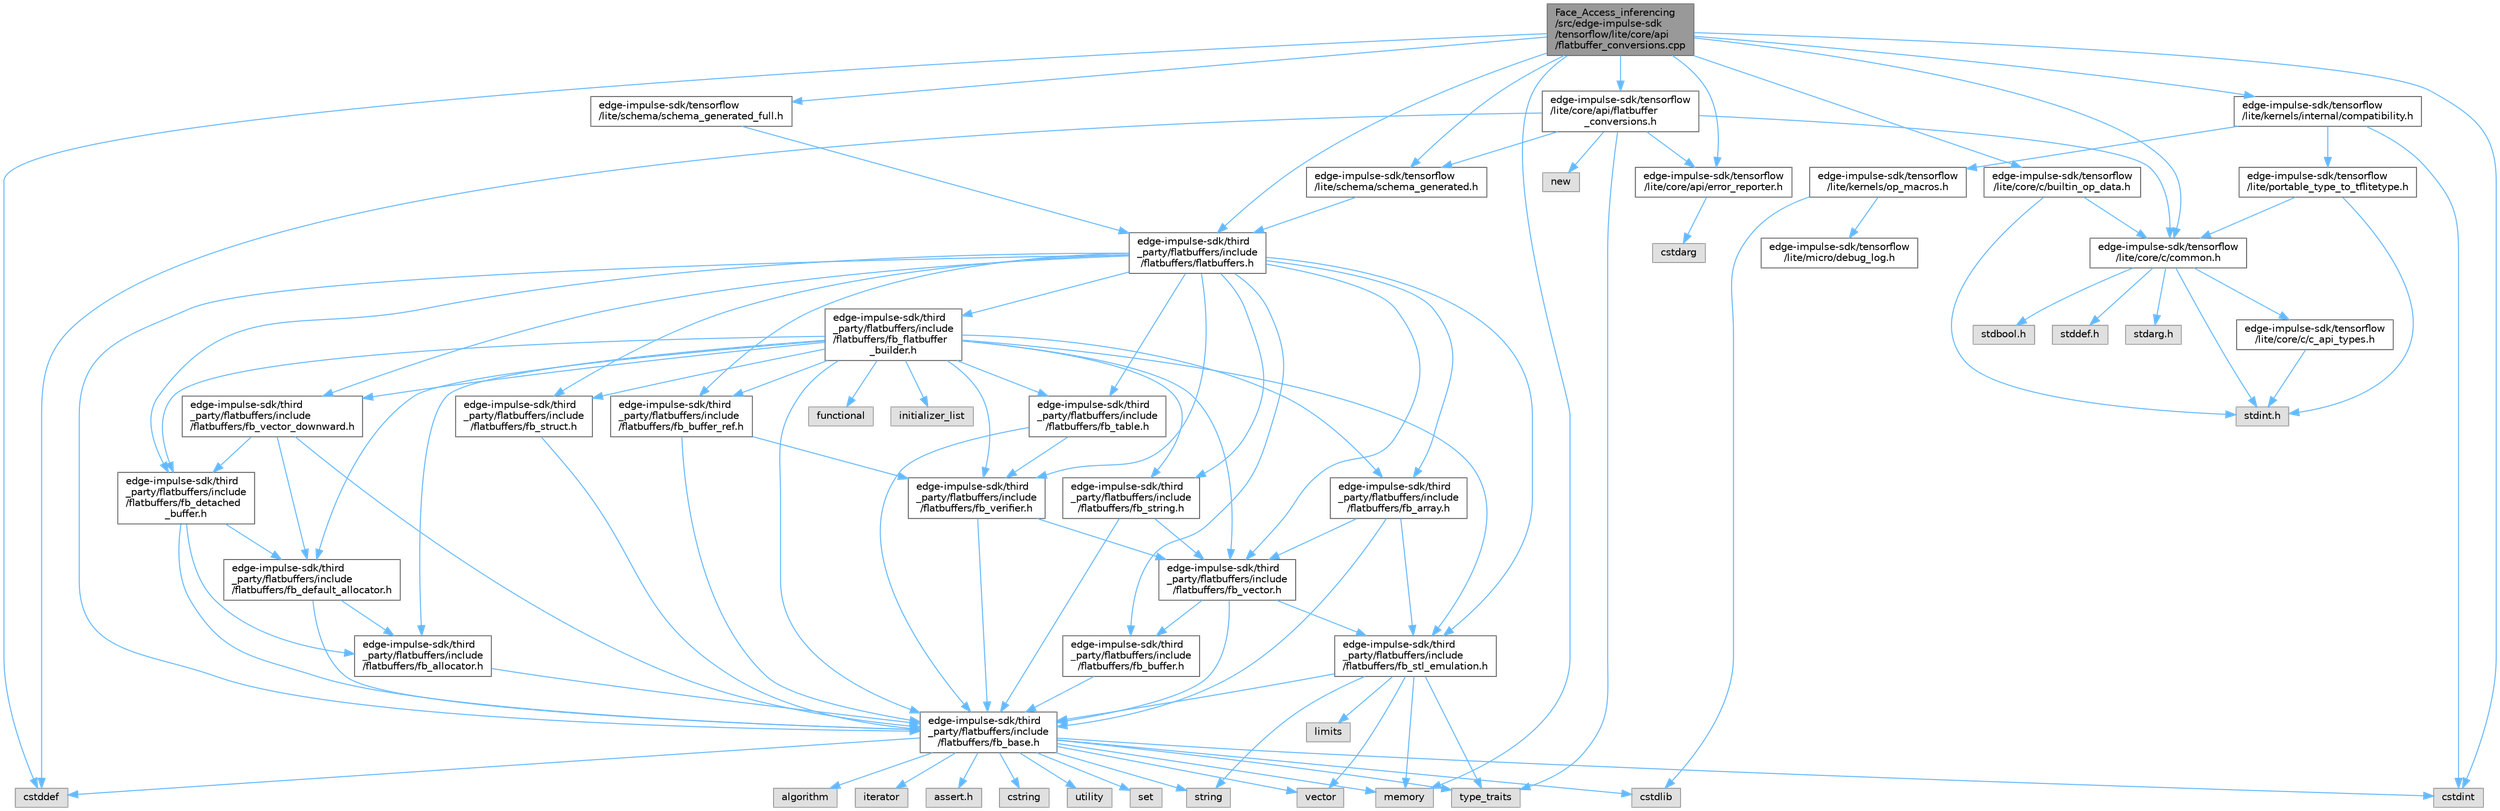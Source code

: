 digraph "Face_Access_inferencing/src/edge-impulse-sdk/tensorflow/lite/core/api/flatbuffer_conversions.cpp"
{
 // LATEX_PDF_SIZE
  bgcolor="transparent";
  edge [fontname=Helvetica,fontsize=10,labelfontname=Helvetica,labelfontsize=10];
  node [fontname=Helvetica,fontsize=10,shape=box,height=0.2,width=0.4];
  Node1 [id="Node000001",label="Face_Access_inferencing\l/src/edge-impulse-sdk\l/tensorflow/lite/core/api\l/flatbuffer_conversions.cpp",height=0.2,width=0.4,color="gray40", fillcolor="grey60", style="filled", fontcolor="black",tooltip=" "];
  Node1 -> Node2 [id="edge108_Node000001_Node000002",color="steelblue1",style="solid",tooltip=" "];
  Node2 [id="Node000002",label="edge-impulse-sdk/tensorflow\l/lite/core/api/flatbuffer\l_conversions.h",height=0.2,width=0.4,color="grey40", fillcolor="white", style="filled",URL="$_face___access__inferencing_2src_2edge-impulse-sdk_2tensorflow_2lite_2core_2api_2flatbuffer__conversions_8h.html",tooltip=" "];
  Node2 -> Node3 [id="edge109_Node000002_Node000003",color="steelblue1",style="solid",tooltip=" "];
  Node3 [id="Node000003",label="cstddef",height=0.2,width=0.4,color="grey60", fillcolor="#E0E0E0", style="filled",tooltip=" "];
  Node2 -> Node4 [id="edge110_Node000002_Node000004",color="steelblue1",style="solid",tooltip=" "];
  Node4 [id="Node000004",label="new",height=0.2,width=0.4,color="grey60", fillcolor="#E0E0E0", style="filled",tooltip=" "];
  Node2 -> Node5 [id="edge111_Node000002_Node000005",color="steelblue1",style="solid",tooltip=" "];
  Node5 [id="Node000005",label="type_traits",height=0.2,width=0.4,color="grey60", fillcolor="#E0E0E0", style="filled",tooltip=" "];
  Node2 -> Node6 [id="edge112_Node000002_Node000006",color="steelblue1",style="solid",tooltip=" "];
  Node6 [id="Node000006",label="edge-impulse-sdk/tensorflow\l/lite/core/api/error_reporter.h",height=0.2,width=0.4,color="grey40", fillcolor="white", style="filled",URL="$_face___access__inferencing_2src_2edge-impulse-sdk_2tensorflow_2lite_2core_2api_2error__reporter_8h.html",tooltip=" "];
  Node6 -> Node7 [id="edge113_Node000006_Node000007",color="steelblue1",style="solid",tooltip=" "];
  Node7 [id="Node000007",label="cstdarg",height=0.2,width=0.4,color="grey60", fillcolor="#E0E0E0", style="filled",tooltip=" "];
  Node2 -> Node8 [id="edge114_Node000002_Node000008",color="steelblue1",style="solid",tooltip=" "];
  Node8 [id="Node000008",label="edge-impulse-sdk/tensorflow\l/lite/core/c/common.h",height=0.2,width=0.4,color="grey40", fillcolor="white", style="filled",URL="$_face___access__inferencing_2src_2edge-impulse-sdk_2tensorflow_2lite_2core_2c_2common_8h.html",tooltip=" "];
  Node8 -> Node9 [id="edge115_Node000008_Node000009",color="steelblue1",style="solid",tooltip=" "];
  Node9 [id="Node000009",label="stdarg.h",height=0.2,width=0.4,color="grey60", fillcolor="#E0E0E0", style="filled",tooltip=" "];
  Node8 -> Node10 [id="edge116_Node000008_Node000010",color="steelblue1",style="solid",tooltip=" "];
  Node10 [id="Node000010",label="stdbool.h",height=0.2,width=0.4,color="grey60", fillcolor="#E0E0E0", style="filled",tooltip=" "];
  Node8 -> Node11 [id="edge117_Node000008_Node000011",color="steelblue1",style="solid",tooltip=" "];
  Node11 [id="Node000011",label="stddef.h",height=0.2,width=0.4,color="grey60", fillcolor="#E0E0E0", style="filled",tooltip=" "];
  Node8 -> Node12 [id="edge118_Node000008_Node000012",color="steelblue1",style="solid",tooltip=" "];
  Node12 [id="Node000012",label="stdint.h",height=0.2,width=0.4,color="grey60", fillcolor="#E0E0E0", style="filled",tooltip=" "];
  Node8 -> Node13 [id="edge119_Node000008_Node000013",color="steelblue1",style="solid",tooltip=" "];
  Node13 [id="Node000013",label="edge-impulse-sdk/tensorflow\l/lite/core/c/c_api_types.h",height=0.2,width=0.4,color="grey40", fillcolor="white", style="filled",URL="$_face___access__inferencing_2src_2edge-impulse-sdk_2tensorflow_2lite_2core_2c_2c__api__types_8h.html",tooltip=" "];
  Node13 -> Node12 [id="edge120_Node000013_Node000012",color="steelblue1",style="solid",tooltip=" "];
  Node2 -> Node14 [id="edge121_Node000002_Node000014",color="steelblue1",style="solid",tooltip=" "];
  Node14 [id="Node000014",label="edge-impulse-sdk/tensorflow\l/lite/schema/schema_generated.h",height=0.2,width=0.4,color="grey40", fillcolor="white", style="filled",URL="$_face___access__inferencing_2src_2edge-impulse-sdk_2tensorflow_2lite_2schema_2schema__generated_8h.html",tooltip=" "];
  Node14 -> Node15 [id="edge122_Node000014_Node000015",color="steelblue1",style="solid",tooltip=" "];
  Node15 [id="Node000015",label="edge-impulse-sdk/third\l_party/flatbuffers/include\l/flatbuffers/flatbuffers.h",height=0.2,width=0.4,color="grey40", fillcolor="white", style="filled",URL="$_face___access__inferencing_2src_2edge-impulse-sdk_2third__party_2flatbuffers_2include_2flatbuffers_2flatbuffers_8h.html",tooltip=" "];
  Node15 -> Node16 [id="edge123_Node000015_Node000016",color="steelblue1",style="solid",tooltip=" "];
  Node16 [id="Node000016",label="edge-impulse-sdk/third\l_party/flatbuffers/include\l/flatbuffers/fb_array.h",height=0.2,width=0.4,color="grey40", fillcolor="white", style="filled",URL="$fb__array_8h.html",tooltip=" "];
  Node16 -> Node17 [id="edge124_Node000016_Node000017",color="steelblue1",style="solid",tooltip=" "];
  Node17 [id="Node000017",label="edge-impulse-sdk/third\l_party/flatbuffers/include\l/flatbuffers/fb_base.h",height=0.2,width=0.4,color="grey40", fillcolor="white", style="filled",URL="$fb__base_8h.html",tooltip=" "];
  Node17 -> Node18 [id="edge125_Node000017_Node000018",color="steelblue1",style="solid",tooltip=" "];
  Node18 [id="Node000018",label="assert.h",height=0.2,width=0.4,color="grey60", fillcolor="#E0E0E0", style="filled",tooltip=" "];
  Node17 -> Node19 [id="edge126_Node000017_Node000019",color="steelblue1",style="solid",tooltip=" "];
  Node19 [id="Node000019",label="cstdint",height=0.2,width=0.4,color="grey60", fillcolor="#E0E0E0", style="filled",tooltip=" "];
  Node17 -> Node3 [id="edge127_Node000017_Node000003",color="steelblue1",style="solid",tooltip=" "];
  Node17 -> Node20 [id="edge128_Node000017_Node000020",color="steelblue1",style="solid",tooltip=" "];
  Node20 [id="Node000020",label="cstdlib",height=0.2,width=0.4,color="grey60", fillcolor="#E0E0E0", style="filled",tooltip=" "];
  Node17 -> Node21 [id="edge129_Node000017_Node000021",color="steelblue1",style="solid",tooltip=" "];
  Node21 [id="Node000021",label="cstring",height=0.2,width=0.4,color="grey60", fillcolor="#E0E0E0", style="filled",tooltip=" "];
  Node17 -> Node22 [id="edge130_Node000017_Node000022",color="steelblue1",style="solid",tooltip=" "];
  Node22 [id="Node000022",label="utility",height=0.2,width=0.4,color="grey60", fillcolor="#E0E0E0", style="filled",tooltip=" "];
  Node17 -> Node23 [id="edge131_Node000017_Node000023",color="steelblue1",style="solid",tooltip=" "];
  Node23 [id="Node000023",label="string",height=0.2,width=0.4,color="grey60", fillcolor="#E0E0E0", style="filled",tooltip=" "];
  Node17 -> Node5 [id="edge132_Node000017_Node000005",color="steelblue1",style="solid",tooltip=" "];
  Node17 -> Node24 [id="edge133_Node000017_Node000024",color="steelblue1",style="solid",tooltip=" "];
  Node24 [id="Node000024",label="vector",height=0.2,width=0.4,color="grey60", fillcolor="#E0E0E0", style="filled",tooltip=" "];
  Node17 -> Node25 [id="edge134_Node000017_Node000025",color="steelblue1",style="solid",tooltip=" "];
  Node25 [id="Node000025",label="set",height=0.2,width=0.4,color="grey60", fillcolor="#E0E0E0", style="filled",tooltip=" "];
  Node17 -> Node26 [id="edge135_Node000017_Node000026",color="steelblue1",style="solid",tooltip=" "];
  Node26 [id="Node000026",label="algorithm",height=0.2,width=0.4,color="grey60", fillcolor="#E0E0E0", style="filled",tooltip=" "];
  Node17 -> Node27 [id="edge136_Node000017_Node000027",color="steelblue1",style="solid",tooltip=" "];
  Node27 [id="Node000027",label="iterator",height=0.2,width=0.4,color="grey60", fillcolor="#E0E0E0", style="filled",tooltip=" "];
  Node17 -> Node28 [id="edge137_Node000017_Node000028",color="steelblue1",style="solid",tooltip=" "];
  Node28 [id="Node000028",label="memory",height=0.2,width=0.4,color="grey60", fillcolor="#E0E0E0", style="filled",tooltip=" "];
  Node16 -> Node29 [id="edge138_Node000016_Node000029",color="steelblue1",style="solid",tooltip=" "];
  Node29 [id="Node000029",label="edge-impulse-sdk/third\l_party/flatbuffers/include\l/flatbuffers/fb_stl_emulation.h",height=0.2,width=0.4,color="grey40", fillcolor="white", style="filled",URL="$fb__stl__emulation_8h.html",tooltip=" "];
  Node29 -> Node17 [id="edge139_Node000029_Node000017",color="steelblue1",style="solid",tooltip=" "];
  Node29 -> Node23 [id="edge140_Node000029_Node000023",color="steelblue1",style="solid",tooltip=" "];
  Node29 -> Node5 [id="edge141_Node000029_Node000005",color="steelblue1",style="solid",tooltip=" "];
  Node29 -> Node24 [id="edge142_Node000029_Node000024",color="steelblue1",style="solid",tooltip=" "];
  Node29 -> Node28 [id="edge143_Node000029_Node000028",color="steelblue1",style="solid",tooltip=" "];
  Node29 -> Node30 [id="edge144_Node000029_Node000030",color="steelblue1",style="solid",tooltip=" "];
  Node30 [id="Node000030",label="limits",height=0.2,width=0.4,color="grey60", fillcolor="#E0E0E0", style="filled",tooltip=" "];
  Node16 -> Node31 [id="edge145_Node000016_Node000031",color="steelblue1",style="solid",tooltip=" "];
  Node31 [id="Node000031",label="edge-impulse-sdk/third\l_party/flatbuffers/include\l/flatbuffers/fb_vector.h",height=0.2,width=0.4,color="grey40", fillcolor="white", style="filled",URL="$fb__vector_8h.html",tooltip=" "];
  Node31 -> Node17 [id="edge146_Node000031_Node000017",color="steelblue1",style="solid",tooltip=" "];
  Node31 -> Node32 [id="edge147_Node000031_Node000032",color="steelblue1",style="solid",tooltip=" "];
  Node32 [id="Node000032",label="edge-impulse-sdk/third\l_party/flatbuffers/include\l/flatbuffers/fb_buffer.h",height=0.2,width=0.4,color="grey40", fillcolor="white", style="filled",URL="$fb__buffer_8h.html",tooltip=" "];
  Node32 -> Node17 [id="edge148_Node000032_Node000017",color="steelblue1",style="solid",tooltip=" "];
  Node31 -> Node29 [id="edge149_Node000031_Node000029",color="steelblue1",style="solid",tooltip=" "];
  Node15 -> Node17 [id="edge150_Node000015_Node000017",color="steelblue1",style="solid",tooltip=" "];
  Node15 -> Node32 [id="edge151_Node000015_Node000032",color="steelblue1",style="solid",tooltip=" "];
  Node15 -> Node33 [id="edge152_Node000015_Node000033",color="steelblue1",style="solid",tooltip=" "];
  Node33 [id="Node000033",label="edge-impulse-sdk/third\l_party/flatbuffers/include\l/flatbuffers/fb_buffer_ref.h",height=0.2,width=0.4,color="grey40", fillcolor="white", style="filled",URL="$fb__buffer__ref_8h.html",tooltip=" "];
  Node33 -> Node17 [id="edge153_Node000033_Node000017",color="steelblue1",style="solid",tooltip=" "];
  Node33 -> Node34 [id="edge154_Node000033_Node000034",color="steelblue1",style="solid",tooltip=" "];
  Node34 [id="Node000034",label="edge-impulse-sdk/third\l_party/flatbuffers/include\l/flatbuffers/fb_verifier.h",height=0.2,width=0.4,color="grey40", fillcolor="white", style="filled",URL="$fb__verifier_8h.html",tooltip=" "];
  Node34 -> Node17 [id="edge155_Node000034_Node000017",color="steelblue1",style="solid",tooltip=" "];
  Node34 -> Node31 [id="edge156_Node000034_Node000031",color="steelblue1",style="solid",tooltip=" "];
  Node15 -> Node35 [id="edge157_Node000015_Node000035",color="steelblue1",style="solid",tooltip=" "];
  Node35 [id="Node000035",label="edge-impulse-sdk/third\l_party/flatbuffers/include\l/flatbuffers/fb_detached\l_buffer.h",height=0.2,width=0.4,color="grey40", fillcolor="white", style="filled",URL="$fb__detached__buffer_8h.html",tooltip=" "];
  Node35 -> Node36 [id="edge158_Node000035_Node000036",color="steelblue1",style="solid",tooltip=" "];
  Node36 [id="Node000036",label="edge-impulse-sdk/third\l_party/flatbuffers/include\l/flatbuffers/fb_allocator.h",height=0.2,width=0.4,color="grey40", fillcolor="white", style="filled",URL="$fb__allocator_8h.html",tooltip=" "];
  Node36 -> Node17 [id="edge159_Node000036_Node000017",color="steelblue1",style="solid",tooltip=" "];
  Node35 -> Node17 [id="edge160_Node000035_Node000017",color="steelblue1",style="solid",tooltip=" "];
  Node35 -> Node37 [id="edge161_Node000035_Node000037",color="steelblue1",style="solid",tooltip=" "];
  Node37 [id="Node000037",label="edge-impulse-sdk/third\l_party/flatbuffers/include\l/flatbuffers/fb_default_allocator.h",height=0.2,width=0.4,color="grey40", fillcolor="white", style="filled",URL="$fb__default__allocator_8h.html",tooltip=" "];
  Node37 -> Node36 [id="edge162_Node000037_Node000036",color="steelblue1",style="solid",tooltip=" "];
  Node37 -> Node17 [id="edge163_Node000037_Node000017",color="steelblue1",style="solid",tooltip=" "];
  Node15 -> Node38 [id="edge164_Node000015_Node000038",color="steelblue1",style="solid",tooltip=" "];
  Node38 [id="Node000038",label="edge-impulse-sdk/third\l_party/flatbuffers/include\l/flatbuffers/fb_flatbuffer\l_builder.h",height=0.2,width=0.4,color="grey40", fillcolor="white", style="filled",URL="$fb__flatbuffer__builder_8h.html",tooltip=" "];
  Node38 -> Node39 [id="edge165_Node000038_Node000039",color="steelblue1",style="solid",tooltip=" "];
  Node39 [id="Node000039",label="functional",height=0.2,width=0.4,color="grey60", fillcolor="#E0E0E0", style="filled",tooltip=" "];
  Node38 -> Node40 [id="edge166_Node000038_Node000040",color="steelblue1",style="solid",tooltip=" "];
  Node40 [id="Node000040",label="initializer_list",height=0.2,width=0.4,color="grey60", fillcolor="#E0E0E0", style="filled",tooltip=" "];
  Node38 -> Node36 [id="edge167_Node000038_Node000036",color="steelblue1",style="solid",tooltip=" "];
  Node38 -> Node16 [id="edge168_Node000038_Node000016",color="steelblue1",style="solid",tooltip=" "];
  Node38 -> Node17 [id="edge169_Node000038_Node000017",color="steelblue1",style="solid",tooltip=" "];
  Node38 -> Node33 [id="edge170_Node000038_Node000033",color="steelblue1",style="solid",tooltip=" "];
  Node38 -> Node37 [id="edge171_Node000038_Node000037",color="steelblue1",style="solid",tooltip=" "];
  Node38 -> Node35 [id="edge172_Node000038_Node000035",color="steelblue1",style="solid",tooltip=" "];
  Node38 -> Node29 [id="edge173_Node000038_Node000029",color="steelblue1",style="solid",tooltip=" "];
  Node38 -> Node41 [id="edge174_Node000038_Node000041",color="steelblue1",style="solid",tooltip=" "];
  Node41 [id="Node000041",label="edge-impulse-sdk/third\l_party/flatbuffers/include\l/flatbuffers/fb_string.h",height=0.2,width=0.4,color="grey40", fillcolor="white", style="filled",URL="$fb__string_8h.html",tooltip=" "];
  Node41 -> Node17 [id="edge175_Node000041_Node000017",color="steelblue1",style="solid",tooltip=" "];
  Node41 -> Node31 [id="edge176_Node000041_Node000031",color="steelblue1",style="solid",tooltip=" "];
  Node38 -> Node42 [id="edge177_Node000038_Node000042",color="steelblue1",style="solid",tooltip=" "];
  Node42 [id="Node000042",label="edge-impulse-sdk/third\l_party/flatbuffers/include\l/flatbuffers/fb_struct.h",height=0.2,width=0.4,color="grey40", fillcolor="white", style="filled",URL="$fb__struct_8h.html",tooltip=" "];
  Node42 -> Node17 [id="edge178_Node000042_Node000017",color="steelblue1",style="solid",tooltip=" "];
  Node38 -> Node43 [id="edge179_Node000038_Node000043",color="steelblue1",style="solid",tooltip=" "];
  Node43 [id="Node000043",label="edge-impulse-sdk/third\l_party/flatbuffers/include\l/flatbuffers/fb_table.h",height=0.2,width=0.4,color="grey40", fillcolor="white", style="filled",URL="$fb__table_8h.html",tooltip=" "];
  Node43 -> Node17 [id="edge180_Node000043_Node000017",color="steelblue1",style="solid",tooltip=" "];
  Node43 -> Node34 [id="edge181_Node000043_Node000034",color="steelblue1",style="solid",tooltip=" "];
  Node38 -> Node31 [id="edge182_Node000038_Node000031",color="steelblue1",style="solid",tooltip=" "];
  Node38 -> Node44 [id="edge183_Node000038_Node000044",color="steelblue1",style="solid",tooltip=" "];
  Node44 [id="Node000044",label="edge-impulse-sdk/third\l_party/flatbuffers/include\l/flatbuffers/fb_vector_downward.h",height=0.2,width=0.4,color="grey40", fillcolor="white", style="filled",URL="$fb__vector__downward_8h.html",tooltip=" "];
  Node44 -> Node17 [id="edge184_Node000044_Node000017",color="steelblue1",style="solid",tooltip=" "];
  Node44 -> Node37 [id="edge185_Node000044_Node000037",color="steelblue1",style="solid",tooltip=" "];
  Node44 -> Node35 [id="edge186_Node000044_Node000035",color="steelblue1",style="solid",tooltip=" "];
  Node38 -> Node34 [id="edge187_Node000038_Node000034",color="steelblue1",style="solid",tooltip=" "];
  Node15 -> Node29 [id="edge188_Node000015_Node000029",color="steelblue1",style="solid",tooltip=" "];
  Node15 -> Node41 [id="edge189_Node000015_Node000041",color="steelblue1",style="solid",tooltip=" "];
  Node15 -> Node42 [id="edge190_Node000015_Node000042",color="steelblue1",style="solid",tooltip=" "];
  Node15 -> Node43 [id="edge191_Node000015_Node000043",color="steelblue1",style="solid",tooltip=" "];
  Node15 -> Node31 [id="edge192_Node000015_Node000031",color="steelblue1",style="solid",tooltip=" "];
  Node15 -> Node44 [id="edge193_Node000015_Node000044",color="steelblue1",style="solid",tooltip=" "];
  Node15 -> Node34 [id="edge194_Node000015_Node000034",color="steelblue1",style="solid",tooltip=" "];
  Node1 -> Node3 [id="edge195_Node000001_Node000003",color="steelblue1",style="solid",tooltip=" "];
  Node1 -> Node19 [id="edge196_Node000001_Node000019",color="steelblue1",style="solid",tooltip=" "];
  Node1 -> Node28 [id="edge197_Node000001_Node000028",color="steelblue1",style="solid",tooltip=" "];
  Node1 -> Node15 [id="edge198_Node000001_Node000015",color="steelblue1",style="solid",tooltip=" "];
  Node1 -> Node6 [id="edge199_Node000001_Node000006",color="steelblue1",style="solid",tooltip=" "];
  Node1 -> Node45 [id="edge200_Node000001_Node000045",color="steelblue1",style="solid",tooltip=" "];
  Node45 [id="Node000045",label="edge-impulse-sdk/tensorflow\l/lite/core/c/builtin_op_data.h",height=0.2,width=0.4,color="grey40", fillcolor="white", style="filled",URL="$_face___access__inferencing_2src_2edge-impulse-sdk_2tensorflow_2lite_2core_2c_2builtin__op__data_8h.html",tooltip=" "];
  Node45 -> Node12 [id="edge201_Node000045_Node000012",color="steelblue1",style="solid",tooltip=" "];
  Node45 -> Node8 [id="edge202_Node000045_Node000008",color="steelblue1",style="solid",tooltip=" "];
  Node1 -> Node8 [id="edge203_Node000001_Node000008",color="steelblue1",style="solid",tooltip=" "];
  Node1 -> Node46 [id="edge204_Node000001_Node000046",color="steelblue1",style="solid",tooltip=" "];
  Node46 [id="Node000046",label="edge-impulse-sdk/tensorflow\l/lite/kernels/internal/compatibility.h",height=0.2,width=0.4,color="grey40", fillcolor="white", style="filled",URL="$_face___access__inferencing_2src_2edge-impulse-sdk_2tensorflow_2lite_2kernels_2internal_2compatibility_8h.html",tooltip=" "];
  Node46 -> Node19 [id="edge205_Node000046_Node000019",color="steelblue1",style="solid",tooltip=" "];
  Node46 -> Node47 [id="edge206_Node000046_Node000047",color="steelblue1",style="solid",tooltip=" "];
  Node47 [id="Node000047",label="edge-impulse-sdk/tensorflow\l/lite/portable_type_to_tflitetype.h",height=0.2,width=0.4,color="grey40", fillcolor="white", style="filled",URL="$_face___access__inferencing_2src_2edge-impulse-sdk_2tensorflow_2lite_2portable__type__to__tflitetype_8h.html",tooltip=" "];
  Node47 -> Node12 [id="edge207_Node000047_Node000012",color="steelblue1",style="solid",tooltip=" "];
  Node47 -> Node8 [id="edge208_Node000047_Node000008",color="steelblue1",style="solid",tooltip=" "];
  Node46 -> Node48 [id="edge209_Node000046_Node000048",color="steelblue1",style="solid",tooltip=" "];
  Node48 [id="Node000048",label="edge-impulse-sdk/tensorflow\l/lite/kernels/op_macros.h",height=0.2,width=0.4,color="grey40", fillcolor="white", style="filled",URL="$_face___access__inferencing_2src_2edge-impulse-sdk_2tensorflow_2lite_2kernels_2op__macros_8h.html",tooltip=" "];
  Node48 -> Node49 [id="edge210_Node000048_Node000049",color="steelblue1",style="solid",tooltip=" "];
  Node49 [id="Node000049",label="edge-impulse-sdk/tensorflow\l/lite/micro/debug_log.h",height=0.2,width=0.4,color="grey40", fillcolor="white", style="filled",URL="$_face___access__inferencing_2src_2edge-impulse-sdk_2tensorflow_2lite_2micro_2debug__log_8h.html",tooltip=" "];
  Node48 -> Node20 [id="edge211_Node000048_Node000020",color="steelblue1",style="solid",tooltip=" "];
  Node1 -> Node14 [id="edge212_Node000001_Node000014",color="steelblue1",style="solid",tooltip=" "];
  Node1 -> Node50 [id="edge213_Node000001_Node000050",color="steelblue1",style="solid",tooltip=" "];
  Node50 [id="Node000050",label="edge-impulse-sdk/tensorflow\l/lite/schema/schema_generated_full.h",height=0.2,width=0.4,color="grey40", fillcolor="white", style="filled",URL="$schema__generated__full_8h.html",tooltip=" "];
  Node50 -> Node15 [id="edge214_Node000050_Node000015",color="steelblue1",style="solid",tooltip=" "];
}
